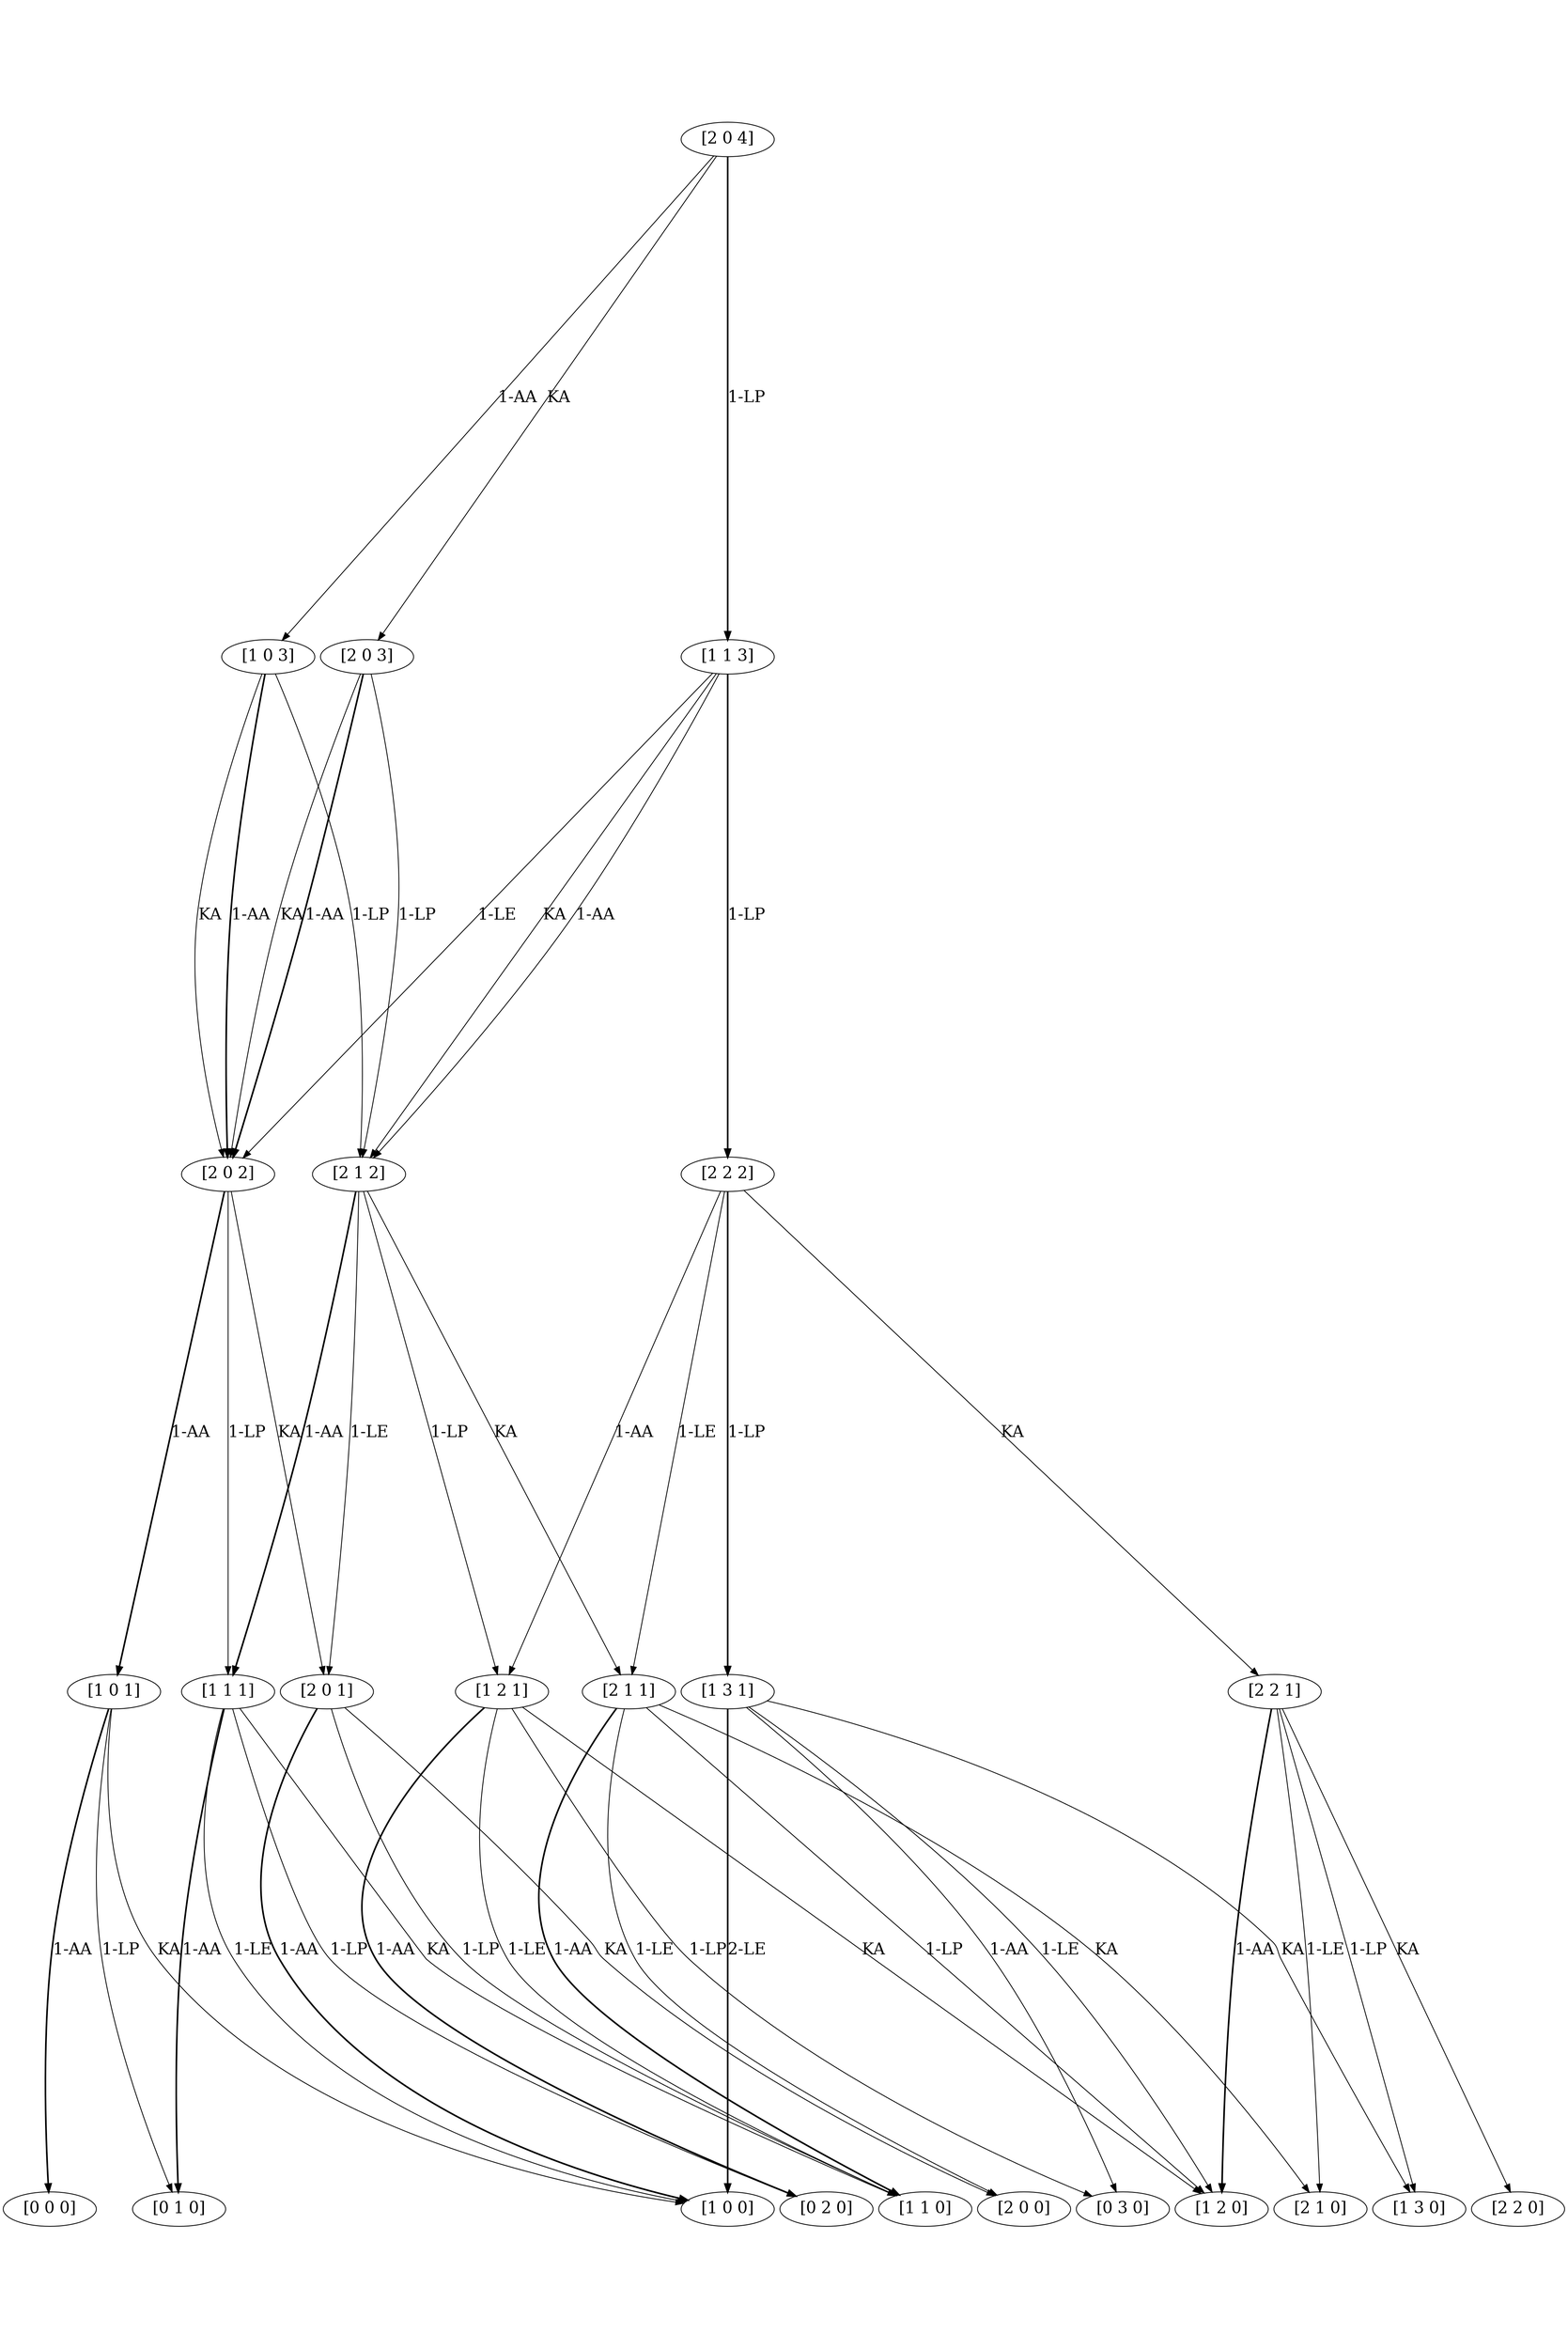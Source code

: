 digraph  {
	graph [ranksep=0.1, ratio=1.5, nodesep=0.1, margin=0];
	node [label="\N", fontsize=20];
	edge [fontsize=20]
	5	 [capacity="[2]",
		label="[2 2 0]",
		stock="[2]",
		time=0,
		value=0.0];
	6	 [capacity="[2]",
		label="[2 2 1]",
		stock="[2]",
		time=1,
		value=100.0];
	6 -> 5 [key=0,
	goal="[2 2 0]",
	label=KA,
	modus=KA,
	not_best_politic=True,
	revenue=0,
	time=1,
	weight=0.0,
	weight_goal=0.0];
10 [capacity="[2]",
	label="[2 1 0]",
	stock="[1]",
	time=0,
	value=0.0];
6 -> 10 [key=1,
goal="[2 1 0]",
label="1-LE",
modus=LE,
not_best_politic=True,
revenue=100,
time=1,
weight=100.0,
weight_goal=0.0];
20 [capacity="[1]",
label="[1 3 0]",
stock="[3]",
time=0,
value=0.0];
6 -> 20 [key=1,
goal="[1 3 0]",
label="1-LP",
modus=LP,
not_best_politic=True,
revenue=0,
time=1,
weight=0.0,
weight_goal=0.0];
25 [capacity="[1]",
label="[1 2 0]",
stock="[2]",
time=0,
value=0.0];
6 -> 25 [key=1,
goal="[1 2 0]",
label="1-AA",
modus=AA,
not_best_politic=False,
revenue=100,
style=bold,
time=1,
weight=100.0,
weight_goal=0.0];
7 [capacity="[2]",
label="[2 2 2]",
stock="[2]",
time=2,
value=450.0];
7 -> 6 [key=0,
goal="[2 2 1]",
label=KA,
modus=KA,
not_best_politic=True,
revenue=0,
time=2,
weight=0.0,
weight_goal=100.0];
11 [capacity="[2]",
label="[2 1 1]",
stock="[1]",
time=1,
value=100.0];
7 -> 11 [key=1,
goal="[2 1 1]",
label="1-LE",
modus=LE,
not_best_politic=True,
revenue=100,
time=2,
weight=100.0,
weight_goal=100.0];
21 [capacity="[1]",
label="[1 3 1]",
stock="[3]",
time=1,
value=600.0];
7 -> 21 [key=1,
goal="[1 3 1]",
label="1-LP",
modus=LP,
not_best_politic=False,
revenue=0,
style=bold,
time=2,
weight=500.0,
weight_goal=600.0];
26 [capacity="[1]",
label="[1 2 1]",
stock="[2]",
time=1,
value=100.0];
7 -> 26 [key=1,
goal="[1 2 1]",
label="1-AA",
modus=AA,
not_best_politic=True,
revenue=100,
time=2,
weight=100.0,
weight_goal=100.0];
11 -> 10 [key=0,
goal="[2 1 0]",
label=KA,
modus=KA,
not_best_politic=True,
revenue=0,
time=1,
weight=0.0,
weight_goal=0.0];
15 [capacity="[2]",
label="[2 0 0]",
stock="[0]",
time=0,
value=0.0];
11 -> 15 [key=1,
goal="[2 0 0]",
label="1-LE",
modus=LE,
not_best_politic=True,
revenue=100,
time=1,
weight=100.0,
weight_goal=0.0];
11 -> 25 [key=1,
goal="[1 2 0]",
label="1-LP",
modus=LP,
not_best_politic=True,
revenue=0,
time=1,
weight=0.0,
weight_goal=0.0];
30 [capacity="[1]",
label="[1 1 0]",
stock="[1]",
time=0,
value=0.0];
11 -> 30 [key=1,
goal="[1 1 0]",
label="1-AA",
modus=AA,
not_best_politic=False,
revenue=100,
style=bold,
time=1,
weight=100.0,
weight_goal=0.0];
12 [capacity="[2]",
label="[2 1 2]",
stock="[1]",
time=2,
value=175.0];
12 -> 11 [key=0,
goal="[2 1 1]",
label=KA,
modus=KA,
not_best_politic=True,
revenue=0,
time=2,
weight=0.0,
weight_goal=100.0];
16 [capacity="[2]",
label="[2 0 1]",
stock="[0]",
time=1,
value=50.0];
12 -> 16 [key=1,
goal="[2 0 1]",
label="1-LE",
modus=LE,
not_best_politic=True,
revenue=100,
time=2,
weight=50.0,
weight_goal=50.0];
12 -> 26 [key=1,
goal="[1 2 1]",
label="1-LP",
modus=LP,
not_best_politic=True,
revenue=0,
time=2,
weight=0.0,
weight_goal=100.0];
31 [capacity="[1]",
label="[1 1 1]",
stock="[1]",
time=1,
value=100.0];
12 -> 31 [key=1,
goal="[1 1 1]",
label="1-AA",
modus=AA,
not_best_politic=False,
revenue=100,
style=bold,
time=2,
weight=100.0,
weight_goal=100.0];
16 -> 15 [key=0,
goal="[2 0 0]",
label=KA,
modus=KA,
not_best_politic=True,
revenue=0,
time=1,
weight=0.0,
weight_goal=0.0];
16 -> 30 [key=1,
goal="[1 1 0]",
label="1-LP",
modus=LP,
not_best_politic=True,
revenue=0,
time=1,
weight=0.0,
weight_goal=0.0];
35 [capacity="[1]",
label="[1 0 0]",
stock="[0]",
time=0,
value=0.0];
16 -> 35 [key=1,
goal="[1 0 0]",
label="1-AA",
modus=AA,
not_best_politic=False,
revenue=100,
style=bold,
time=1,
weight=100.0,
weight_goal=0.0];
17 [capacity="[2]",
label="[2 0 2]",
stock="[0]",
time=2,
value=125.0];
17 -> 16 [key=0,
goal="[2 0 1]",
label=KA,
modus=KA,
not_best_politic=True,
revenue=0,
time=2,
weight=0.0,
weight_goal=50.0];
17 -> 31 [key=1,
goal="[1 1 1]",
label="1-LP",
modus=LP,
not_best_politic=True,
revenue=0,
time=2,
weight=50.0,
weight_goal=100.0];
36 [capacity="[1]",
label="[1 0 1]",
stock="[0]",
time=1,
value=50.0];
17 -> 36 [key=1,
goal="[1 0 1]",
label="1-AA",
modus=AA,
not_best_politic=False,
revenue=100,
style=bold,
time=2,
weight=100.0,
weight_goal=50.0];
18 [capacity="[2]",
label="[2 0 3]",
stock="[0]",
time=3,
value=200.0];
18 -> 12 [key=1,
goal="[2 1 2]",
label="1-LP",
modus=LP,
not_best_politic=True,
revenue=0,
time=3,
weight=50.0,
weight_goal=175.0];
18 -> 17 [key=0,
goal="[2 0 2]",
label=KA,
modus=KA,
not_best_politic=True,
revenue=0,
time=3,
weight=0.0,
weight_goal=125.0];
18 -> 17 [key=1,
goal="[2 0 2]",
label="1-AA",
modus=AA,
not_best_politic=False,
revenue=100,
style=bold,
time=3,
weight=100.0,
weight_goal=125.0];
19 [capacity="[2]",
label="[2 0 4]",
stock="[0]",
time=4,
value=343.75];
19 -> 18 [key=0,
goal="[2 0 3]",
label=KA,
modus=KA,
not_best_politic=True,
revenue=0,
time=4,
weight=0.0,
weight_goal=200.0];
33 [capacity="[1]",
label="[1 1 3]",
stock="[1]",
time=3,
value=387.5];
19 -> 33 [key=1,
goal="[1 1 3]",
label="1-LP",
modus=LP,
not_best_politic=False,
revenue=0,
style=bold,
time=4,
weight=187.5,
weight_goal=387.5];
38 [capacity="[1]",
label="[1 0 3]",
stock="[0]",
time=3,
value=200.0];
19 -> 38 [key=1,
goal="[1 0 3]",
label="1-AA",
modus=AA,
not_best_politic=True,
revenue=100,
time=4,
weight=100.0,
weight_goal=200.0];
21 -> 20 [key=0,
goal="[1 3 0]",
label=KA,
modus=KA,
not_best_politic=True,
revenue=0,
time=1,
weight=0.0,
weight_goal=0.0];
21 -> 25 [key=1,
goal="[1 2 0]",
label="1-LE",
modus=LE,
not_best_politic=True,
revenue=100,
time=1,
weight=100.0,
weight_goal=0.0];
21 -> 35 [key=2,
goal="[1 0 0]",
label="2-LE",
modus=LE,
not_best_politic=False,
revenue=5000,
style=bold,
time=1,
weight=5000.0,
weight_goal=0.0];
40 [capacity="[0]",
label="[0 3 0]",
stock="[3]",
time=0,
value=0.0];
21 -> 40 [key=1,
goal="[0 3 0]",
label="1-AA",
modus=AA,
not_best_politic=True,
revenue=100,
time=1,
weight=100.0,
weight_goal=0.0];
26 -> 25 [key=0,
goal="[1 2 0]",
label=KA,
modus=KA,
not_best_politic=True,
revenue=0,
time=1,
weight=0.0,
weight_goal=0.0];
26 -> 30 [key=1,
goal="[1 1 0]",
label="1-LE",
modus=LE,
not_best_politic=True,
revenue=100,
time=1,
weight=100.0,
weight_goal=0.0];
26 -> 40 [key=1,
goal="[0 3 0]",
label="1-LP",
modus=LP,
not_best_politic=True,
revenue=0,
time=1,
weight=0.0,
weight_goal=0.0];
45 [capacity="[0]",
label="[0 2 0]",
stock="[2]",
time=0,
value=0.0];
26 -> 45 [key=1,
goal="[0 2 0]",
label="1-AA",
modus=AA,
not_best_politic=False,
revenue=100,
style=bold,
time=1,
weight=100.0,
weight_goal=0.0];
31 -> 30 [key=0,
goal="[1 1 0]",
label=KA,
modus=KA,
not_best_politic=True,
revenue=0,
time=1,
weight=0.0,
weight_goal=0.0];
31 -> 35 [key=1,
goal="[1 0 0]",
label="1-LE",
modus=LE,
not_best_politic=True,
revenue=100,
time=1,
weight=100.0,
weight_goal=0.0];
31 -> 45 [key=1,
goal="[0 2 0]",
label="1-LP",
modus=LP,
not_best_politic=True,
revenue=0,
time=1,
weight=0.0,
weight_goal=0.0];
50 [capacity="[0]",
label="[0 1 0]",
stock="[1]",
time=0,
value=0.0];
31 -> 50 [key=1,
goal="[0 1 0]",
label="1-AA",
modus=AA,
not_best_politic=False,
revenue=100,
style=bold,
time=1,
weight=100.0,
weight_goal=0.0];
33 -> 7 [key=1,
goal="[2 2 2]",
label="1-LP",
modus=LP,
not_best_politic=False,
revenue=0,
style=bold,
time=3,
weight=275.0,
weight_goal=450.0];
33 -> 12 [key=0,
goal="[2 1 2]",
label=KA,
modus=KA,
not_best_politic=True,
revenue=0,
time=3,
weight=0.0,
weight_goal=175.0];
33 -> 12 [key=1,
goal="[2 1 2]",
label="1-AA",
modus=AA,
not_best_politic=True,
revenue=100,
time=3,
weight=100.0,
weight_goal=175.0];
33 -> 17 [key=1,
goal="[2 0 2]",
label="1-LE",
modus=LE,
not_best_politic=True,
revenue=100,
time=3,
weight=50.0,
weight_goal=125.0];
36 -> 35 [key=0,
goal="[1 0 0]",
label=KA,
modus=KA,
not_best_politic=True,
revenue=0,
time=1,
weight=0.0,
weight_goal=0.0];
36 -> 50 [key=1,
goal="[0 1 0]",
label="1-LP",
modus=LP,
not_best_politic=True,
revenue=0,
time=1,
weight=0.0,
weight_goal=0.0];
55 [capacity="[0]",
label="[0 0 0]",
stock="[0]",
time=0,
value=0.0];
36 -> 55 [key=1,
goal="[0 0 0]",
label="1-AA",
modus=AA,
not_best_politic=False,
revenue=100,
style=bold,
time=1,
weight=100.0,
weight_goal=0.0];
38 -> 12 [key=1,
goal="[2 1 2]",
label="1-LP",
modus=LP,
not_best_politic=True,
revenue=0,
time=3,
weight=50.0,
weight_goal=175.0];
38 -> 17 [key=0,
goal="[2 0 2]",
label=KA,
modus=KA,
not_best_politic=True,
revenue=0,
time=3,
weight=0.0,
weight_goal=125.0];
38 -> 17 [key=1,
goal="[2 0 2]",
label="1-AA",
modus=AA,
not_best_politic=False,
revenue=100,
style=bold,
time=3,
weight=100.0,
weight_goal=125.0];
}
